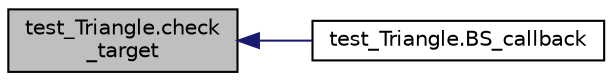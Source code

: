 digraph "test_Triangle.check_target"
{
 // INTERACTIVE_SVG=YES
  edge [fontname="Helvetica",fontsize="10",labelfontname="Helvetica",labelfontsize="10"];
  node [fontname="Helvetica",fontsize="10",shape=record];
  rankdir="LR";
  Node1 [label="test_Triangle.check\l_target",height=0.2,width=0.4,color="black", fillcolor="grey75", style="filled", fontcolor="black"];
  Node1 -> Node2 [dir="back",color="midnightblue",fontsize="10",style="solid",fontname="Helvetica"];
  Node2 [label="test_Triangle.BS_callback",height=0.2,width=0.4,color="black", fillcolor="white", style="filled",URL="$d9/d5a/namespacetest___triangle.html#aecf5804ac579546799190cb4217eb076"];
}
